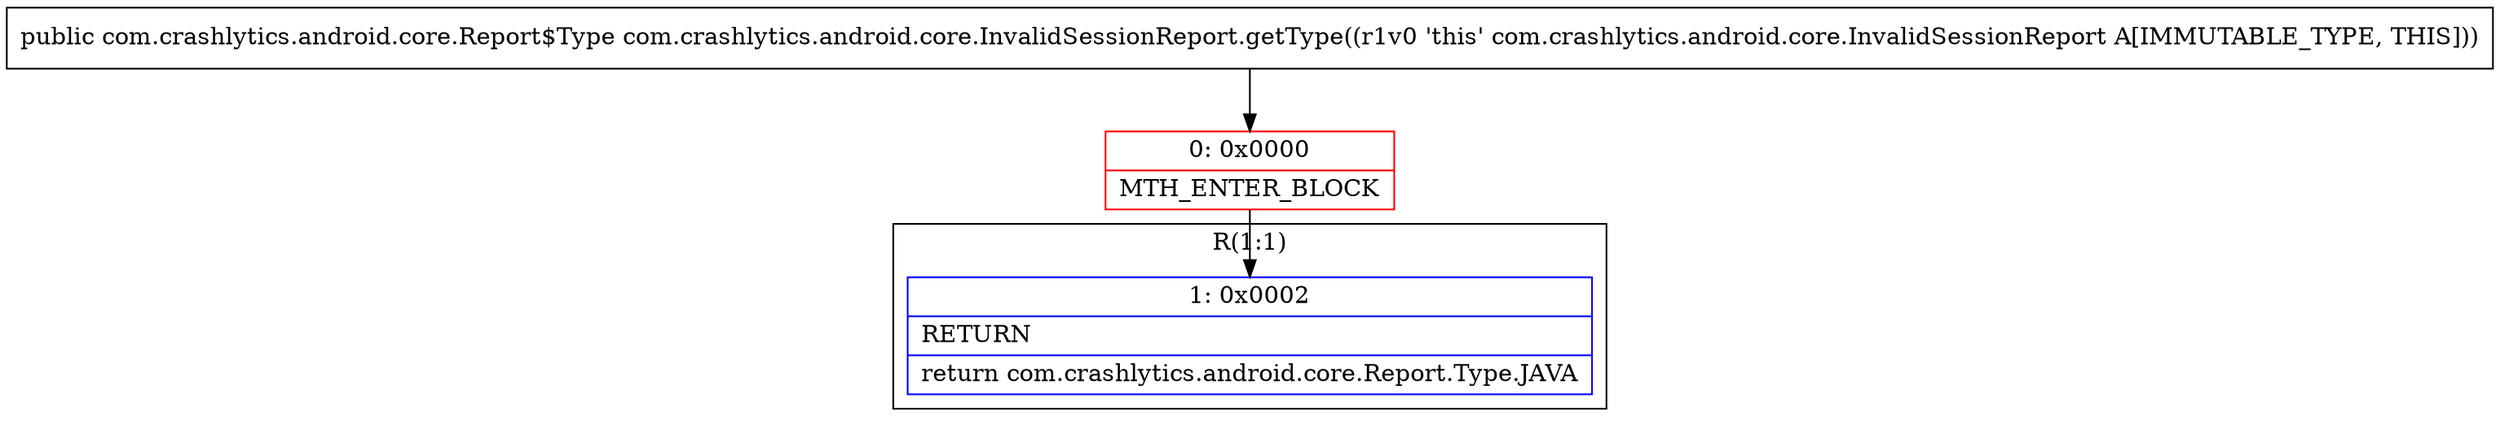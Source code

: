 digraph "CFG forcom.crashlytics.android.core.InvalidSessionReport.getType()Lcom\/crashlytics\/android\/core\/Report$Type;" {
subgraph cluster_Region_400120043 {
label = "R(1:1)";
node [shape=record,color=blue];
Node_1 [shape=record,label="{1\:\ 0x0002|RETURN\l|return com.crashlytics.android.core.Report.Type.JAVA\l}"];
}
Node_0 [shape=record,color=red,label="{0\:\ 0x0000|MTH_ENTER_BLOCK\l}"];
MethodNode[shape=record,label="{public com.crashlytics.android.core.Report$Type com.crashlytics.android.core.InvalidSessionReport.getType((r1v0 'this' com.crashlytics.android.core.InvalidSessionReport A[IMMUTABLE_TYPE, THIS])) }"];
MethodNode -> Node_0;
Node_0 -> Node_1;
}

